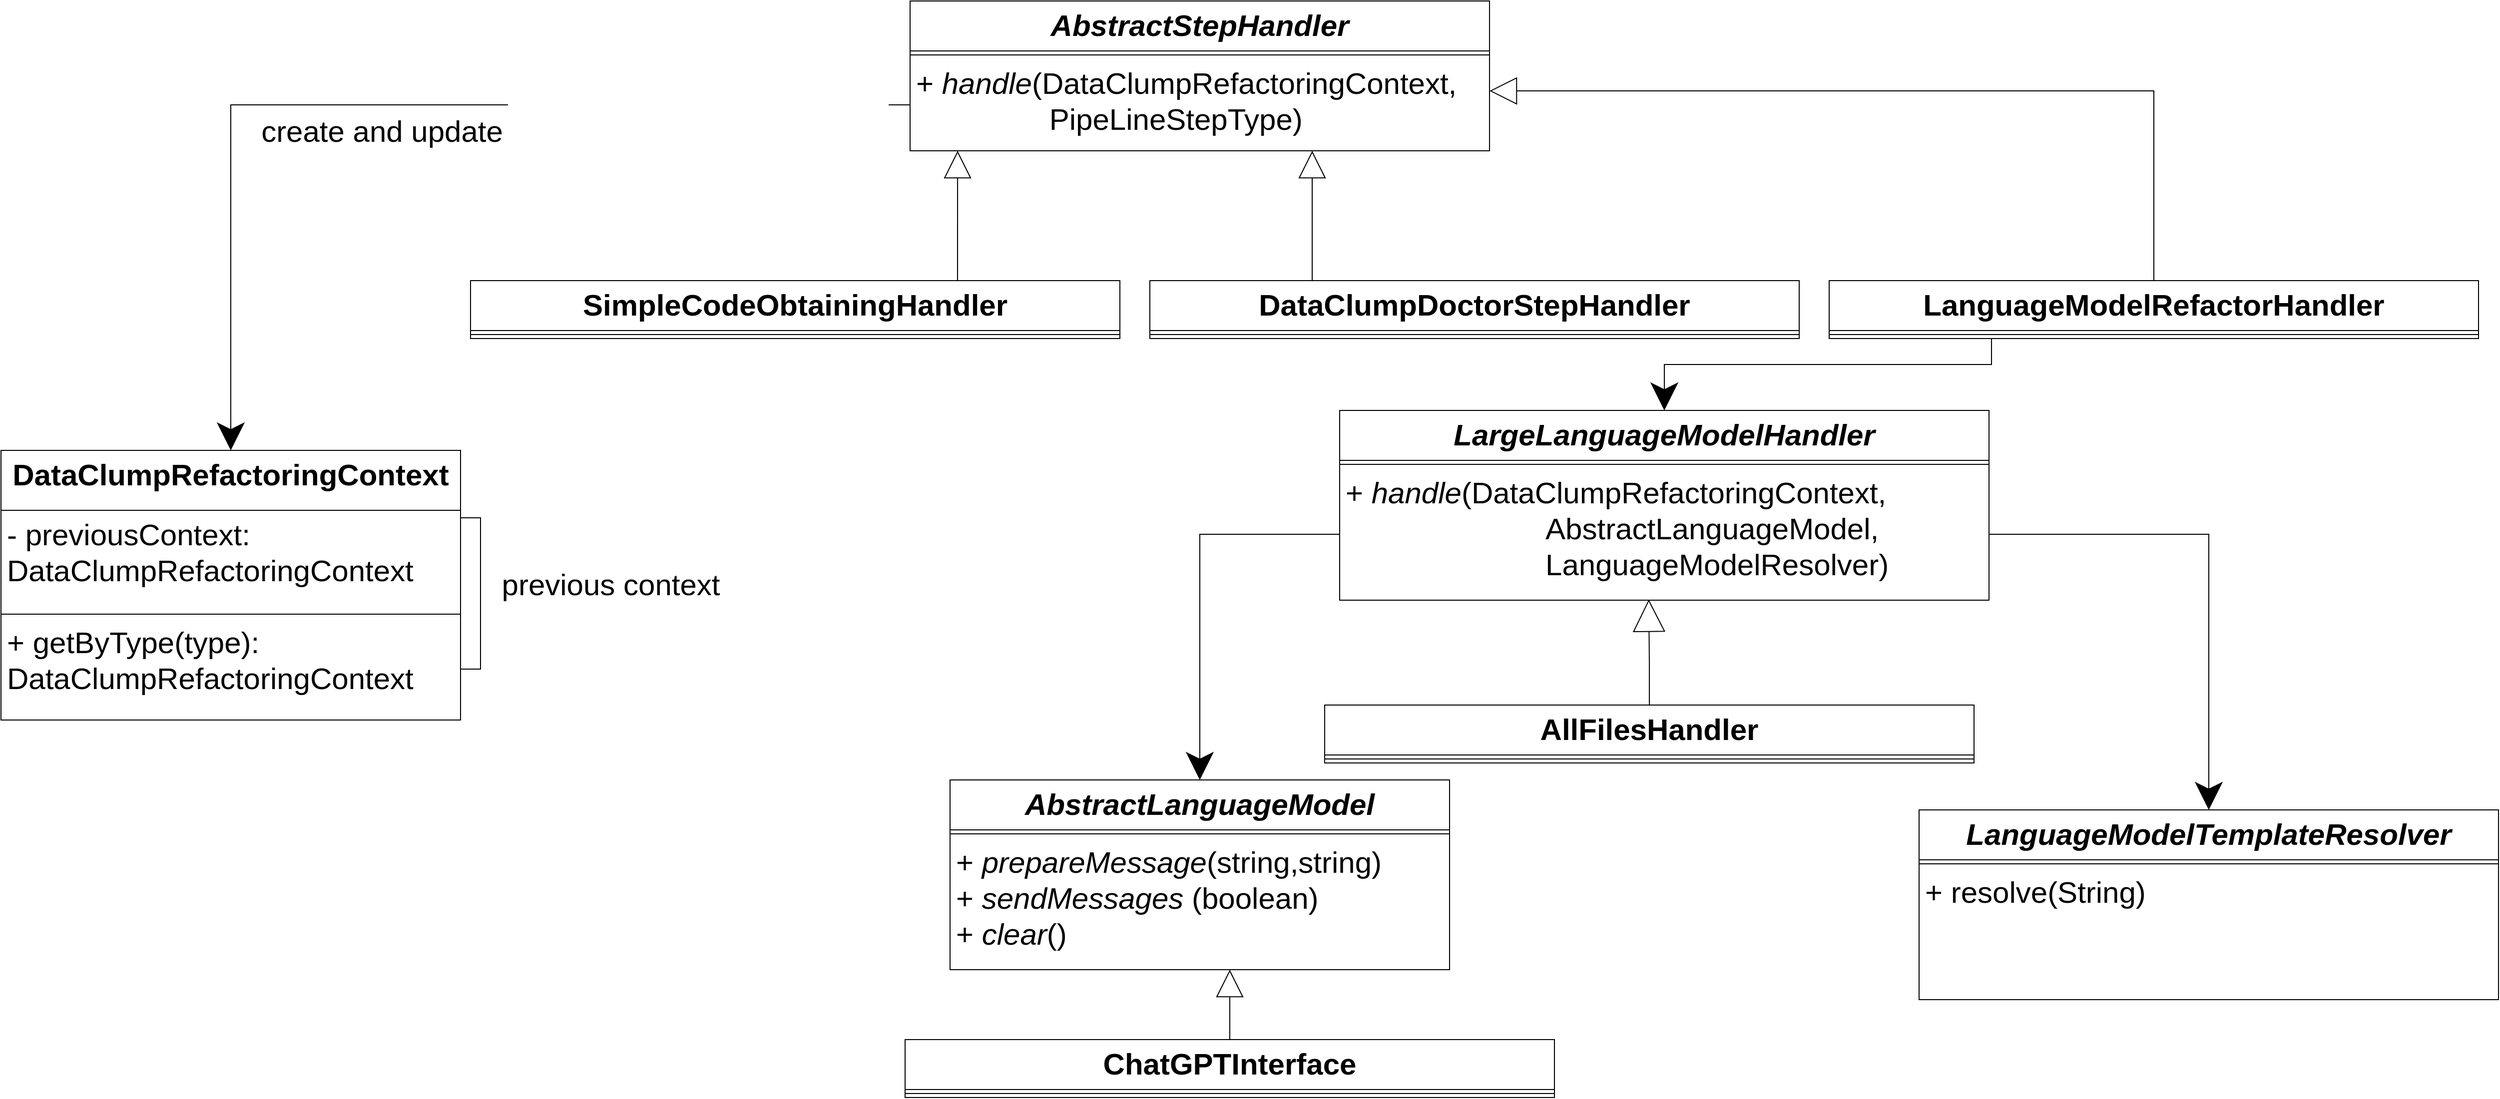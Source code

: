 <mxfile scale="1" border="0" version="24.9.0">
  <diagram name="Seite-1" id="QCtsDUeNQ_YjTtzEqtom">
    <mxGraphModel dx="5650" dy="2922" grid="1" gridSize="10" guides="1" tooltips="1" connect="1" arrows="1" fold="1" page="1" pageScale="1" pageWidth="827" pageHeight="1169" math="0" shadow="0">
      <root>
        <mxCell id="0" />
        <mxCell id="1" parent="0" />
        <mxCell id="Xty3VMYmcu-zJbbGr5Q_-27" value="&lt;font style=&quot;font-size: 30px;&quot;&gt;DataClumpRefactoringContext&lt;/font&gt;" style="swimlane;fontStyle=1;align=center;verticalAlign=top;childLayout=stackLayout;horizontal=1;startSize=60;horizontalStack=0;resizeParent=1;resizeParentMax=0;resizeLast=0;collapsible=1;marginBottom=0;whiteSpace=wrap;html=1;fontFamily=Helvetica;fontSize=19;fontColor=default;labelBackgroundColor=default;" parent="1" vertex="1">
          <mxGeometry x="-1700" y="-520" width="460" height="270" as="geometry" />
        </mxCell>
        <mxCell id="Xty3VMYmcu-zJbbGr5Q_-28" value="&lt;font style=&quot;font-size: 30px;&quot;&gt;- previousContext: DataClumpRefactoringContext&lt;/font&gt;" style="text;strokeColor=none;fillColor=none;align=left;verticalAlign=top;spacingLeft=4;spacingRight=4;overflow=hidden;rotatable=0;points=[[0,0.5],[1,0.5]];portConstraint=eastwest;whiteSpace=wrap;html=1;fontFamily=Helvetica;fontSize=19;fontColor=default;labelBackgroundColor=default;" parent="Xty3VMYmcu-zJbbGr5Q_-27" vertex="1">
          <mxGeometry y="60" width="460" height="100" as="geometry" />
        </mxCell>
        <mxCell id="Xty3VMYmcu-zJbbGr5Q_-29" value="" style="line;strokeWidth=1;fillColor=none;align=left;verticalAlign=middle;spacingTop=-1;spacingLeft=3;spacingRight=3;rotatable=0;labelPosition=right;points=[];portConstraint=eastwest;strokeColor=inherit;fontFamily=Helvetica;fontSize=19;fontColor=default;labelBackgroundColor=default;" parent="Xty3VMYmcu-zJbbGr5Q_-27" vertex="1">
          <mxGeometry y="160" width="460" height="8" as="geometry" />
        </mxCell>
        <mxCell id="Xty3VMYmcu-zJbbGr5Q_-31" style="edgeStyle=orthogonalEdgeStyle;shape=connector;rounded=0;orthogonalLoop=1;jettySize=auto;html=1;exitX=1;exitY=0.5;exitDx=0;exitDy=0;entryX=1;entryY=0.25;entryDx=0;entryDy=0;strokeColor=default;align=center;verticalAlign=middle;fontFamily=Helvetica;fontSize=19;fontColor=default;labelBackgroundColor=default;endArrow=none;endFill=0;" parent="Xty3VMYmcu-zJbbGr5Q_-27" source="Xty3VMYmcu-zJbbGr5Q_-30" target="Xty3VMYmcu-zJbbGr5Q_-27" edge="1">
          <mxGeometry relative="1" as="geometry" />
        </mxCell>
        <mxCell id="Xty3VMYmcu-zJbbGr5Q_-32" value="previous context" style="edgeLabel;html=1;align=center;verticalAlign=middle;resizable=0;points=[];fontFamily=Helvetica;fontSize=30;fontColor=default;labelBackgroundColor=default;" parent="Xty3VMYmcu-zJbbGr5Q_-31" vertex="1" connectable="0">
          <mxGeometry x="0.094" y="1" relative="1" as="geometry">
            <mxPoint x="131" as="offset" />
          </mxGeometry>
        </mxCell>
        <mxCell id="Xty3VMYmcu-zJbbGr5Q_-30" value="&lt;font style=&quot;font-size: 30px;&quot;&gt;+ getByType(type): DataClumpRefactoringContext&lt;/font&gt;" style="text;strokeColor=none;fillColor=none;align=left;verticalAlign=top;spacingLeft=4;spacingRight=4;overflow=hidden;rotatable=0;points=[[0,0.5],[1,0.5]];portConstraint=eastwest;whiteSpace=wrap;html=1;fontFamily=Helvetica;fontSize=19;fontColor=default;labelBackgroundColor=default;" parent="Xty3VMYmcu-zJbbGr5Q_-27" vertex="1">
          <mxGeometry y="168" width="460" height="102" as="geometry" />
        </mxCell>
        <mxCell id="Xty3VMYmcu-zJbbGr5Q_-75" style="edgeStyle=orthogonalEdgeStyle;shape=connector;rounded=0;orthogonalLoop=1;jettySize=auto;html=1;entryX=0.5;entryY=0;entryDx=0;entryDy=0;strokeColor=default;align=center;verticalAlign=middle;fontFamily=Helvetica;fontSize=19;fontColor=default;labelBackgroundColor=default;endArrow=classic;endFill=1;exitX=0;exitY=0.5;exitDx=0;exitDy=0;endSize=25;" parent="1" target="Xty3VMYmcu-zJbbGr5Q_-27" edge="1" source="Xty3VMYmcu-zJbbGr5Q_-143">
          <mxGeometry relative="1" as="geometry">
            <mxPoint x="-800" y="-783" as="sourcePoint" />
          </mxGeometry>
        </mxCell>
        <mxCell id="Xty3VMYmcu-zJbbGr5Q_-76" value="&lt;font style=&quot;font-size: 30px;&quot;&gt;create and update&lt;/font&gt;" style="edgeLabel;html=1;align=center;verticalAlign=middle;resizable=0;points=[];fontFamily=Helvetica;fontSize=19;fontColor=default;labelBackgroundColor=default;" parent="Xty3VMYmcu-zJbbGr5Q_-75" vertex="1" connectable="0">
          <mxGeometry x="0.196" y="1" relative="1" as="geometry">
            <mxPoint x="84" y="25" as="offset" />
          </mxGeometry>
        </mxCell>
        <mxCell id="Xty3VMYmcu-zJbbGr5Q_-129" value="&lt;font style=&quot;font-size: 30px;&quot;&gt;&lt;i style=&quot;&quot;&gt;AbstractLanguageModel&lt;/i&gt;&lt;/font&gt;" style="swimlane;fontStyle=1;align=center;verticalAlign=top;childLayout=stackLayout;horizontal=1;startSize=50;horizontalStack=0;resizeParent=1;resizeParentMax=0;resizeLast=0;collapsible=1;marginBottom=0;whiteSpace=wrap;html=1;fontFamily=Helvetica;fontSize=11;fontColor=default;labelBackgroundColor=default;" parent="1" vertex="1">
          <mxGeometry x="-750" y="-190" width="500" height="190" as="geometry" />
        </mxCell>
        <mxCell id="Xty3VMYmcu-zJbbGr5Q_-131" value="" style="line;strokeWidth=1;fillColor=none;align=left;verticalAlign=middle;spacingTop=-1;spacingLeft=3;spacingRight=3;rotatable=0;labelPosition=right;points=[];portConstraint=eastwest;strokeColor=inherit;fontFamily=Helvetica;fontSize=11;fontColor=default;labelBackgroundColor=default;" parent="Xty3VMYmcu-zJbbGr5Q_-129" vertex="1">
          <mxGeometry y="50" width="500" height="8" as="geometry" />
        </mxCell>
        <mxCell id="Xty3VMYmcu-zJbbGr5Q_-132" value="&lt;font style=&quot;font-size: 30px;&quot;&gt;+ &lt;i&gt;prepareMessage&lt;/i&gt;(string,string)&lt;/font&gt;&lt;div style=&quot;&quot;&gt;&lt;font style=&quot;font-size: 30px;&quot;&gt;+ &lt;i&gt;sendMessages &lt;/i&gt;(boolean)&lt;/font&gt;&lt;/div&gt;&lt;div style=&quot;&quot;&gt;&lt;font style=&quot;font-size: 30px;&quot;&gt;+ &lt;i&gt;clear&lt;/i&gt;()&lt;/font&gt;&lt;/div&gt;" style="text;strokeColor=none;fillColor=none;align=left;verticalAlign=top;spacingLeft=4;spacingRight=4;overflow=hidden;rotatable=0;points=[[0,0.5],[1,0.5]];portConstraint=eastwest;whiteSpace=wrap;html=1;fontFamily=Helvetica;fontSize=11;fontColor=default;labelBackgroundColor=default;" parent="Xty3VMYmcu-zJbbGr5Q_-129" vertex="1">
          <mxGeometry y="58" width="500" height="132" as="geometry" />
        </mxCell>
        <mxCell id="Xty3VMYmcu-zJbbGr5Q_-133" value="&lt;font style=&quot;font-size: 30px;&quot;&gt;&lt;span style=&quot;&quot;&gt;LargeLanguageModelHandler&lt;/span&gt;&lt;/font&gt;" style="swimlane;fontStyle=3;align=center;verticalAlign=top;childLayout=stackLayout;horizontal=1;startSize=50;horizontalStack=0;resizeParent=1;resizeParentMax=0;resizeLast=0;collapsible=1;marginBottom=0;whiteSpace=wrap;html=1;fontFamily=Helvetica;fontSize=11;fontColor=default;labelBackgroundColor=default;" parent="1" vertex="1">
          <mxGeometry x="-360" y="-560" width="650" height="190" as="geometry" />
        </mxCell>
        <mxCell id="Xty3VMYmcu-zJbbGr5Q_-134" value="" style="line;strokeWidth=1;fillColor=none;align=left;verticalAlign=middle;spacingTop=-1;spacingLeft=3;spacingRight=3;rotatable=0;labelPosition=right;points=[];portConstraint=eastwest;strokeColor=inherit;fontFamily=Helvetica;fontSize=11;fontColor=default;labelBackgroundColor=default;" parent="Xty3VMYmcu-zJbbGr5Q_-133" vertex="1">
          <mxGeometry y="50" width="650" height="8" as="geometry" />
        </mxCell>
        <mxCell id="Xty3VMYmcu-zJbbGr5Q_-135" value="&lt;font style=&quot;font-size: 30px;&quot;&gt;+ &lt;i&gt;handle&lt;/i&gt;(DataClumpRefactoringContext, &lt;span style=&quot;white-space: pre;&quot;&gt;&#x9;&lt;/span&gt;&amp;nbsp; &amp;nbsp; &amp;nbsp; &amp;nbsp; &amp;nbsp; &amp;nbsp; &amp;nbsp; &lt;span style=&quot;white-space: pre;&quot;&gt;&#x9;&lt;/span&gt;&lt;span style=&quot;white-space: pre;&quot;&gt;&#x9;&lt;/span&gt;AbstractLanguageModel,&lt;/font&gt;&lt;div&gt;&lt;font style=&quot;font-size: 30px;&quot;&gt;&amp;nbsp;&lt;span style=&quot;white-space: pre;&quot;&gt;&#x9;&lt;/span&gt;&lt;span style=&quot;white-space: pre;&quot;&gt;&#x9;&lt;span style=&quot;white-space: pre;&quot;&gt;&#x9;&lt;/span&gt;&lt;/span&gt;LanguageModelResolver)&lt;/font&gt;&lt;/div&gt;" style="text;strokeColor=none;fillColor=none;align=left;verticalAlign=top;spacingLeft=4;spacingRight=4;overflow=hidden;rotatable=0;points=[[0,0.5],[1,0.5]];portConstraint=eastwest;whiteSpace=wrap;html=1;fontFamily=Helvetica;fontSize=11;fontColor=default;labelBackgroundColor=default;" parent="Xty3VMYmcu-zJbbGr5Q_-133" vertex="1">
          <mxGeometry y="58" width="650" height="132" as="geometry" />
        </mxCell>
        <mxCell id="Xty3VMYmcu-zJbbGr5Q_-136" value="&lt;font style=&quot;font-size: 30px;&quot;&gt;&lt;span style=&quot;font-style: normal;&quot;&gt;AllFilesHandler&lt;/span&gt;&lt;/font&gt;" style="swimlane;fontStyle=3;align=center;verticalAlign=top;childLayout=stackLayout;horizontal=1;startSize=50;horizontalStack=0;resizeParent=1;resizeParentMax=0;resizeLast=0;collapsible=1;marginBottom=0;whiteSpace=wrap;html=1;fontFamily=Helvetica;fontSize=11;fontColor=default;labelBackgroundColor=default;" parent="1" vertex="1">
          <mxGeometry x="-375" y="-265" width="650" height="58" as="geometry" />
        </mxCell>
        <mxCell id="Xty3VMYmcu-zJbbGr5Q_-137" value="" style="line;strokeWidth=1;fillColor=none;align=left;verticalAlign=middle;spacingTop=-1;spacingLeft=3;spacingRight=3;rotatable=0;labelPosition=right;points=[];portConstraint=eastwest;strokeColor=inherit;fontFamily=Helvetica;fontSize=11;fontColor=default;labelBackgroundColor=default;" parent="Xty3VMYmcu-zJbbGr5Q_-136" vertex="1">
          <mxGeometry y="50" width="650" height="8" as="geometry" />
        </mxCell>
        <mxCell id="Xty3VMYmcu-zJbbGr5Q_-140" style="edgeStyle=orthogonalEdgeStyle;shape=connector;rounded=0;orthogonalLoop=1;jettySize=auto;html=1;exitX=0.5;exitY=0;exitDx=0;exitDy=0;entryX=0.476;entryY=0.994;entryDx=0;entryDy=0;entryPerimeter=0;strokeColor=default;align=center;verticalAlign=middle;fontFamily=Helvetica;fontSize=11;fontColor=default;labelBackgroundColor=default;endArrow=block;endFill=0;endSize=30;" parent="1" source="Xty3VMYmcu-zJbbGr5Q_-136" target="Xty3VMYmcu-zJbbGr5Q_-135" edge="1">
          <mxGeometry relative="1" as="geometry" />
        </mxCell>
        <mxCell id="Xty3VMYmcu-zJbbGr5Q_-141" value="&lt;font style=&quot;font-size: 30px;&quot;&gt;&lt;i style=&quot;&quot;&gt;AbstractStepHandler&lt;/i&gt;&lt;/font&gt;" style="swimlane;fontStyle=1;align=center;verticalAlign=top;childLayout=stackLayout;horizontal=1;startSize=50;horizontalStack=0;resizeParent=1;resizeParentMax=0;resizeLast=0;collapsible=1;marginBottom=0;whiteSpace=wrap;html=1;fontFamily=Helvetica;fontSize=11;fontColor=default;labelBackgroundColor=default;" parent="1" vertex="1">
          <mxGeometry x="-790" y="-970" width="580" height="150" as="geometry" />
        </mxCell>
        <mxCell id="Xty3VMYmcu-zJbbGr5Q_-142" value="" style="line;strokeWidth=1;fillColor=none;align=left;verticalAlign=middle;spacingTop=-1;spacingLeft=3;spacingRight=3;rotatable=0;labelPosition=right;points=[];portConstraint=eastwest;strokeColor=inherit;fontFamily=Helvetica;fontSize=11;fontColor=default;labelBackgroundColor=default;" parent="Xty3VMYmcu-zJbbGr5Q_-141" vertex="1">
          <mxGeometry y="50" width="580" height="8" as="geometry" />
        </mxCell>
        <mxCell id="Xty3VMYmcu-zJbbGr5Q_-143" value="&lt;span style=&quot;font-size: 30px;&quot;&gt;+ &lt;i&gt;handle&lt;/i&gt;(DataClumpRefactoringContext, &lt;span style=&quot;white-space: pre;&quot;&gt;&#x9;&lt;/span&gt;&lt;span style=&quot;white-space: pre;&quot;&gt;&#x9;&lt;/span&gt;PipeLineStepType)&lt;/span&gt;" style="text;strokeColor=none;fillColor=none;align=left;verticalAlign=top;spacingLeft=4;spacingRight=4;overflow=hidden;rotatable=0;points=[[0,0.5],[1,0.5]];portConstraint=eastwest;whiteSpace=wrap;html=1;fontFamily=Helvetica;fontSize=11;fontColor=default;labelBackgroundColor=default;" parent="Xty3VMYmcu-zJbbGr5Q_-141" vertex="1">
          <mxGeometry y="58" width="580" height="92" as="geometry" />
        </mxCell>
        <mxCell id="9zleQhWhxqsWHkxX2myg-1" value="&lt;font style=&quot;font-size: 30px;&quot;&gt;&lt;span style=&quot;font-style: normal;&quot;&gt;SimpleCodeObtainingHandler&lt;/span&gt;&lt;/font&gt;" style="swimlane;fontStyle=3;align=center;verticalAlign=top;childLayout=stackLayout;horizontal=1;startSize=50;horizontalStack=0;resizeParent=1;resizeParentMax=0;resizeLast=0;collapsible=1;marginBottom=0;whiteSpace=wrap;html=1;fontFamily=Helvetica;fontSize=11;fontColor=default;labelBackgroundColor=default;" vertex="1" parent="1">
          <mxGeometry x="-1230" y="-690" width="650" height="58" as="geometry" />
        </mxCell>
        <mxCell id="9zleQhWhxqsWHkxX2myg-2" value="" style="line;strokeWidth=1;fillColor=none;align=left;verticalAlign=middle;spacingTop=-1;spacingLeft=3;spacingRight=3;rotatable=0;labelPosition=right;points=[];portConstraint=eastwest;strokeColor=inherit;fontFamily=Helvetica;fontSize=11;fontColor=default;labelBackgroundColor=default;" vertex="1" parent="9zleQhWhxqsWHkxX2myg-1">
          <mxGeometry y="50" width="650" height="8" as="geometry" />
        </mxCell>
        <mxCell id="9zleQhWhxqsWHkxX2myg-3" value="&lt;font style=&quot;font-size: 30px;&quot;&gt;&lt;span style=&quot;font-style: normal;&quot;&gt;DataClumpDoctorStepHandler&lt;/span&gt;&lt;/font&gt;" style="swimlane;fontStyle=3;align=center;verticalAlign=top;childLayout=stackLayout;horizontal=1;startSize=50;horizontalStack=0;resizeParent=1;resizeParentMax=0;resizeLast=0;collapsible=1;marginBottom=0;whiteSpace=wrap;html=1;fontFamily=Helvetica;fontSize=11;fontColor=default;labelBackgroundColor=default;" vertex="1" parent="1">
          <mxGeometry x="-550" y="-690" width="650" height="58" as="geometry" />
        </mxCell>
        <mxCell id="9zleQhWhxqsWHkxX2myg-4" value="" style="line;strokeWidth=1;fillColor=none;align=left;verticalAlign=middle;spacingTop=-1;spacingLeft=3;spacingRight=3;rotatable=0;labelPosition=right;points=[];portConstraint=eastwest;strokeColor=inherit;fontFamily=Helvetica;fontSize=11;fontColor=default;labelBackgroundColor=default;" vertex="1" parent="9zleQhWhxqsWHkxX2myg-3">
          <mxGeometry y="50" width="650" height="8" as="geometry" />
        </mxCell>
        <mxCell id="9zleQhWhxqsWHkxX2myg-22" style="edgeStyle=orthogonalEdgeStyle;rounded=0;orthogonalLoop=1;jettySize=auto;html=1;exitX=0.25;exitY=1;exitDx=0;exitDy=0;strokeWidth=1;endSize=25;" edge="1" parent="1" source="9zleQhWhxqsWHkxX2myg-5" target="Xty3VMYmcu-zJbbGr5Q_-133">
          <mxGeometry relative="1" as="geometry" />
        </mxCell>
        <mxCell id="9zleQhWhxqsWHkxX2myg-5" value="&lt;font style=&quot;font-size: 30px;&quot;&gt;&lt;span style=&quot;font-style: normal;&quot;&gt;LanguageModelRefactorHandler&lt;/span&gt;&lt;/font&gt;" style="swimlane;fontStyle=3;align=center;verticalAlign=top;childLayout=stackLayout;horizontal=1;startSize=50;horizontalStack=0;resizeParent=1;resizeParentMax=0;resizeLast=0;collapsible=1;marginBottom=0;whiteSpace=wrap;html=1;fontFamily=Helvetica;fontSize=11;fontColor=default;labelBackgroundColor=default;" vertex="1" parent="1">
          <mxGeometry x="130" y="-690" width="650" height="58" as="geometry" />
        </mxCell>
        <mxCell id="9zleQhWhxqsWHkxX2myg-6" value="" style="line;strokeWidth=1;fillColor=none;align=left;verticalAlign=middle;spacingTop=-1;spacingLeft=3;spacingRight=3;rotatable=0;labelPosition=right;points=[];portConstraint=eastwest;strokeColor=inherit;fontFamily=Helvetica;fontSize=11;fontColor=default;labelBackgroundColor=default;" vertex="1" parent="9zleQhWhxqsWHkxX2myg-5">
          <mxGeometry y="50" width="650" height="8" as="geometry" />
        </mxCell>
        <mxCell id="9zleQhWhxqsWHkxX2myg-8" style="edgeStyle=orthogonalEdgeStyle;rounded=0;orthogonalLoop=1;jettySize=auto;html=1;exitX=0.75;exitY=0;exitDx=0;exitDy=0;entryX=0.082;entryY=1;entryDx=0;entryDy=0;entryPerimeter=0;endArrow=block;endFill=0;jumpSize=19;endSize=25;" edge="1" parent="1" source="9zleQhWhxqsWHkxX2myg-1" target="Xty3VMYmcu-zJbbGr5Q_-143">
          <mxGeometry relative="1" as="geometry" />
        </mxCell>
        <mxCell id="9zleQhWhxqsWHkxX2myg-10" style="edgeStyle=orthogonalEdgeStyle;rounded=0;orthogonalLoop=1;jettySize=auto;html=1;exitX=0.25;exitY=0;exitDx=0;exitDy=0;entryX=0.694;entryY=1;entryDx=0;entryDy=0;entryPerimeter=0;endArrow=block;endFill=0;endSize=25;" edge="1" parent="1" source="9zleQhWhxqsWHkxX2myg-3" target="Xty3VMYmcu-zJbbGr5Q_-143">
          <mxGeometry relative="1" as="geometry" />
        </mxCell>
        <mxCell id="9zleQhWhxqsWHkxX2myg-11" style="edgeStyle=orthogonalEdgeStyle;rounded=0;orthogonalLoop=1;jettySize=auto;html=1;exitX=0.5;exitY=0;exitDx=0;exitDy=0;entryX=1;entryY=0.348;entryDx=0;entryDy=0;entryPerimeter=0;endArrow=block;endFill=0;endSize=25;" edge="1" parent="1" source="9zleQhWhxqsWHkxX2myg-5" target="Xty3VMYmcu-zJbbGr5Q_-143">
          <mxGeometry relative="1" as="geometry" />
        </mxCell>
        <mxCell id="9zleQhWhxqsWHkxX2myg-12" value="&lt;font style=&quot;font-size: 30px;&quot;&gt;&lt;span style=&quot;font-style: normal;&quot;&gt;ChatGPTInterface&lt;/span&gt;&lt;/font&gt;" style="swimlane;fontStyle=3;align=center;verticalAlign=top;childLayout=stackLayout;horizontal=1;startSize=50;horizontalStack=0;resizeParent=1;resizeParentMax=0;resizeLast=0;collapsible=1;marginBottom=0;whiteSpace=wrap;html=1;fontFamily=Helvetica;fontSize=11;fontColor=default;labelBackgroundColor=default;" vertex="1" parent="1">
          <mxGeometry x="-795" y="70" width="650" height="58" as="geometry" />
        </mxCell>
        <mxCell id="9zleQhWhxqsWHkxX2myg-13" value="" style="line;strokeWidth=1;fillColor=none;align=left;verticalAlign=middle;spacingTop=-1;spacingLeft=3;spacingRight=3;rotatable=0;labelPosition=right;points=[];portConstraint=eastwest;strokeColor=inherit;fontFamily=Helvetica;fontSize=11;fontColor=default;labelBackgroundColor=default;" vertex="1" parent="9zleQhWhxqsWHkxX2myg-12">
          <mxGeometry y="50" width="650" height="8" as="geometry" />
        </mxCell>
        <mxCell id="9zleQhWhxqsWHkxX2myg-15" style="edgeStyle=orthogonalEdgeStyle;rounded=0;orthogonalLoop=1;jettySize=auto;html=1;exitX=0.5;exitY=0;exitDx=0;exitDy=0;entryX=0.56;entryY=1;entryDx=0;entryDy=0;entryPerimeter=0;endArrow=block;endFill=0;endSize=25;" edge="1" parent="1" source="9zleQhWhxqsWHkxX2myg-12" target="Xty3VMYmcu-zJbbGr5Q_-132">
          <mxGeometry relative="1" as="geometry" />
        </mxCell>
        <mxCell id="9zleQhWhxqsWHkxX2myg-16" value="&lt;span style=&quot;font-size: 30px;&quot;&gt;LanguageModelTemplateResolver&lt;/span&gt;" style="swimlane;fontStyle=3;align=center;verticalAlign=top;childLayout=stackLayout;horizontal=1;startSize=50;horizontalStack=0;resizeParent=1;resizeParentMax=0;resizeLast=0;collapsible=1;marginBottom=0;whiteSpace=wrap;html=1;fontFamily=Helvetica;fontSize=11;fontColor=default;labelBackgroundColor=default;" vertex="1" parent="1">
          <mxGeometry x="220" y="-160" width="580" height="190" as="geometry" />
        </mxCell>
        <mxCell id="9zleQhWhxqsWHkxX2myg-17" value="" style="line;strokeWidth=1;fillColor=none;align=left;verticalAlign=middle;spacingTop=-1;spacingLeft=3;spacingRight=3;rotatable=0;labelPosition=right;points=[];portConstraint=eastwest;strokeColor=inherit;fontFamily=Helvetica;fontSize=11;fontColor=default;labelBackgroundColor=default;" vertex="1" parent="9zleQhWhxqsWHkxX2myg-16">
          <mxGeometry y="50" width="580" height="8" as="geometry" />
        </mxCell>
        <mxCell id="9zleQhWhxqsWHkxX2myg-18" value="&lt;span style=&quot;font-size: 30px;&quot;&gt;+ resolve(String)&lt;/span&gt;" style="text;strokeColor=none;fillColor=none;align=left;verticalAlign=top;spacingLeft=4;spacingRight=4;overflow=hidden;rotatable=0;points=[[0,0.5],[1,0.5]];portConstraint=eastwest;whiteSpace=wrap;html=1;fontFamily=Helvetica;fontSize=11;fontColor=default;labelBackgroundColor=default;" vertex="1" parent="9zleQhWhxqsWHkxX2myg-16">
          <mxGeometry y="58" width="580" height="132" as="geometry" />
        </mxCell>
        <mxCell id="9zleQhWhxqsWHkxX2myg-20" style="edgeStyle=orthogonalEdgeStyle;rounded=0;orthogonalLoop=1;jettySize=auto;html=1;endSize=25;" edge="1" parent="1" source="Xty3VMYmcu-zJbbGr5Q_-135" target="Xty3VMYmcu-zJbbGr5Q_-129">
          <mxGeometry relative="1" as="geometry" />
        </mxCell>
        <mxCell id="9zleQhWhxqsWHkxX2myg-21" style="edgeStyle=orthogonalEdgeStyle;rounded=0;orthogonalLoop=1;jettySize=auto;html=1;entryX=0.5;entryY=0;entryDx=0;entryDy=0;endSize=25;" edge="1" parent="1" source="Xty3VMYmcu-zJbbGr5Q_-135" target="9zleQhWhxqsWHkxX2myg-16">
          <mxGeometry relative="1" as="geometry" />
        </mxCell>
      </root>
    </mxGraphModel>
  </diagram>
</mxfile>
